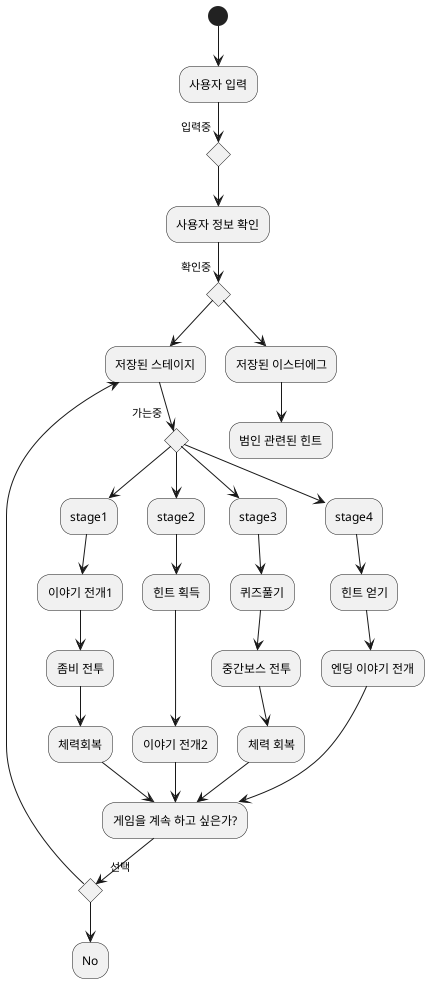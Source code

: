 @startuml
(*) --> "사용자 입력" 
if "입력중" then
-->"사용자 정보 확인"
if "확인중" then
-->"저장된 스테이지"
if "가는중"then
 --> "stage1"
-->"이야기 전개1"
-->"좀비 전투"
-->"체력회복"
-->"게임을 계속 하고 싶은가?"
else 
-->"stage2"
-->"힌트 획득"
-->"이야기 전개2"
-->"게임을 계속 하고 싶은가?"
else 
-->"stage3"
-->"퀴즈풀기"
-->"중간보스 전투"
-->"체력 회복"
-->"게임을 계속 하고 싶은가?"
else 
-->"stage4"
-->"힌트 얻기"
-->"엔딩 이야기 전개"
-->"게임을 계속 하고 싶은가?"
if "선택" then
-left->"저장된 스테이지"
else
-->"No"
endif
endif

  else
 --> "저장된 이스터에그"
 --> "범인 관련된 힌트"



@enduml